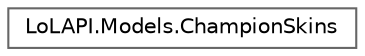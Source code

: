 digraph "Graphical Class Hierarchy"
{
 // LATEX_PDF_SIZE
  bgcolor="transparent";
  edge [fontname=Helvetica,fontsize=10,labelfontname=Helvetica,labelfontsize=10];
  node [fontname=Helvetica,fontsize=10,shape=box,height=0.2,width=0.4];
  rankdir="LR";
  Node0 [id="Node000000",label="LoLAPI.Models.ChampionSkins",height=0.2,width=0.4,color="grey40", fillcolor="white", style="filled",URL="$class_lo_l_a_p_i_1_1_models_1_1_champion_skins.html",tooltip=" "];
}

